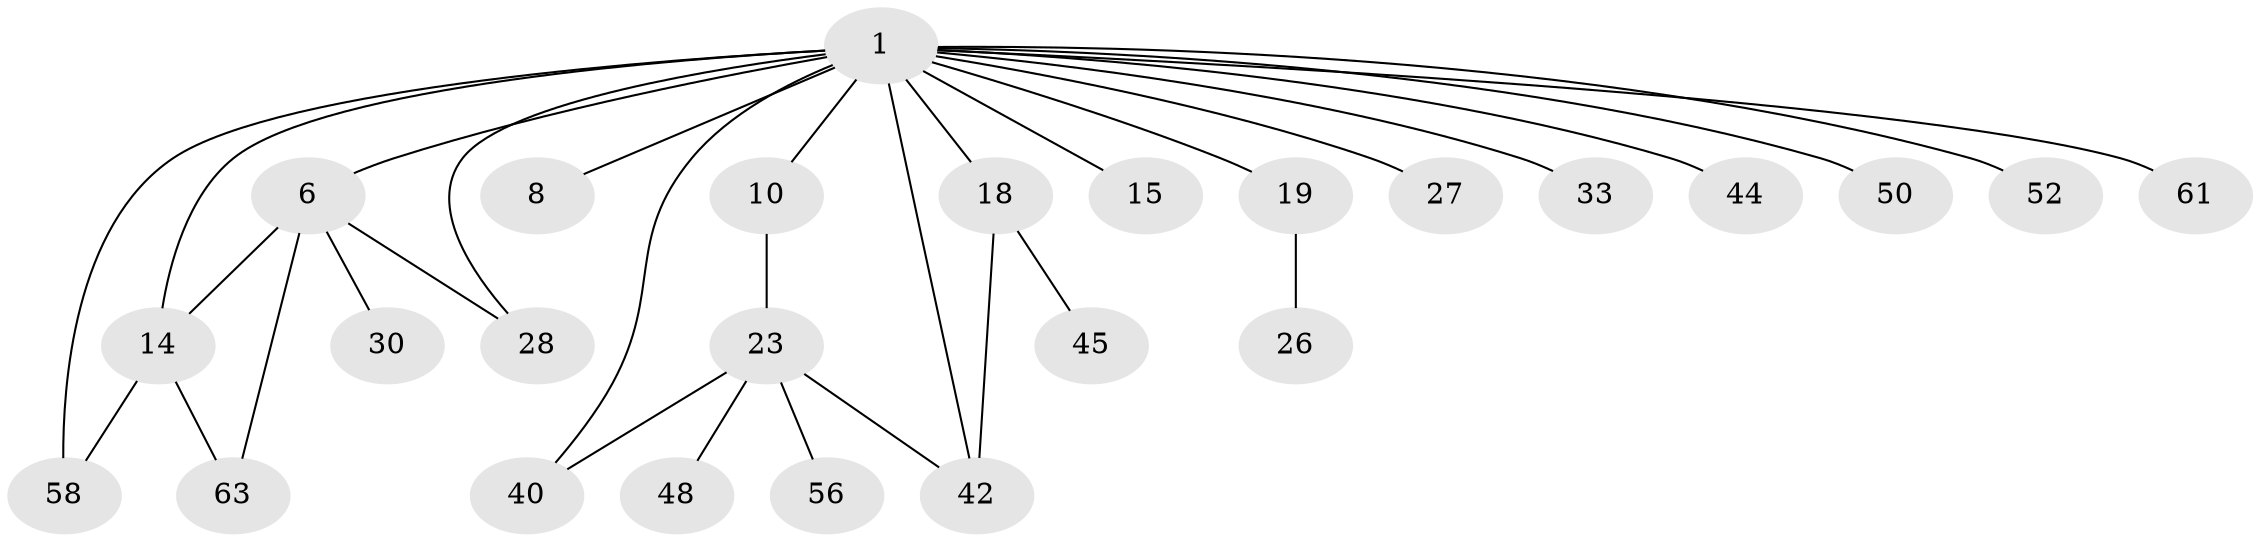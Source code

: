 // original degree distribution, {4: 0.09375, 5: 0.078125, 6: 0.015625, 1: 0.375, 3: 0.171875, 2: 0.265625}
// Generated by graph-tools (version 1.1) at 2025/16/03/04/25 18:16:55]
// undirected, 25 vertices, 31 edges
graph export_dot {
graph [start="1"]
  node [color=gray90,style=filled];
  1 [super="+5+3+34+2"];
  6 [super="+29+53+47"];
  8;
  10 [super="+31"];
  14 [super="+22+17+35"];
  15;
  18 [super="+41+21"];
  19;
  23 [super="+25"];
  26 [super="+32"];
  27;
  28;
  30;
  33;
  40 [super="+57+49"];
  42 [super="+55"];
  44;
  45;
  48;
  50;
  52;
  56;
  58 [super="+64"];
  61;
  63;
  1 -- 33;
  1 -- 8;
  1 -- 18;
  1 -- 19;
  1 -- 58;
  1 -- 27;
  1 -- 42 [weight=2];
  1 -- 6;
  1 -- 10;
  1 -- 44;
  1 -- 14;
  1 -- 15;
  1 -- 50;
  1 -- 28;
  1 -- 40 [weight=2];
  1 -- 52;
  1 -- 61;
  6 -- 28;
  6 -- 30;
  6 -- 14;
  6 -- 63;
  10 -- 23;
  14 -- 58;
  14 -- 63;
  18 -- 42;
  18 -- 45;
  19 -- 26;
  23 -- 48;
  23 -- 40;
  23 -- 56;
  23 -- 42;
}
